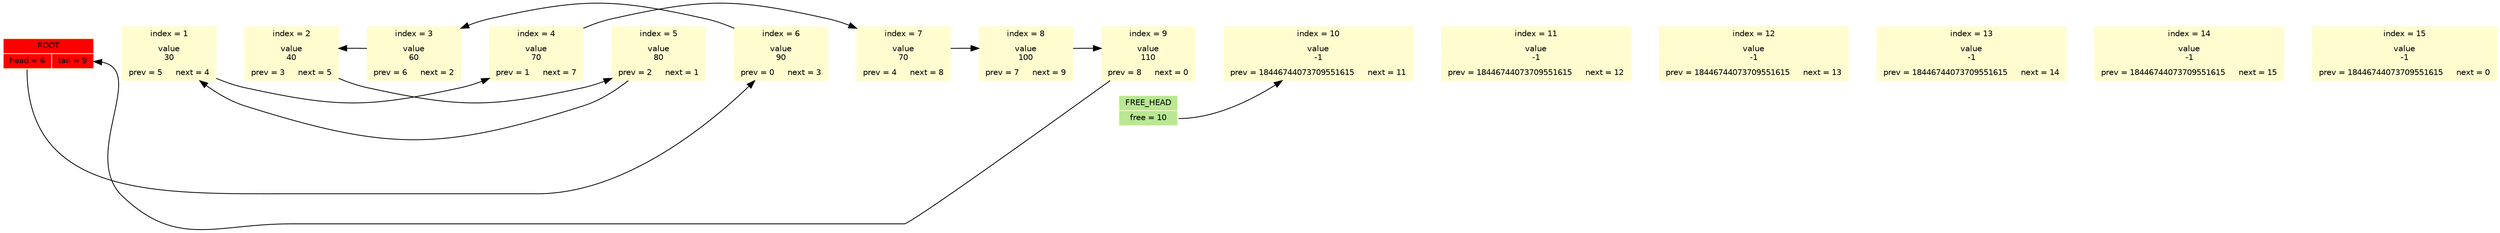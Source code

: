   digraph
  {
  rankdir = LR;
  node [shape = record, color = "#fffdd0", fontname = helvetica, fontsize = 10];
  bgcolor = "#ffffff";
  ROOT[style = "filled", fillcolor = "#ff0000",   label = "ROOT|{<head>head = 6|<tail>tail = 9}"];
  FREE_HEAD[style = "filled", fillcolor = "#b9e793",   label = "FREE_HEAD|<free>free = 10"];
  NODE_1[style = "filled", fillcolor = "#fffdd0",   label = "index = 1|value\n30|{prev = 5|next = 4}"];
  NODE_2[style = "filled", fillcolor = "#fffdd0",   label = "index = 2|value\n40|{prev = 3|next = 5}"];
  NODE_3[style = "filled", fillcolor = "#fffdd0",   label = "index = 3|value\n60|{prev = 6|next = 2}"];
  NODE_4[style = "filled", fillcolor = "#fffdd0",   label = "index = 4|value\n70|{prev = 1|next = 7}"];
  NODE_5[style = "filled", fillcolor = "#fffdd0",   label = "index = 5|value\n80|{prev = 2|next = 1}"];
  NODE_6[style = "filled", fillcolor = "#fffdd0",   label = "index = 6|value\n90|{prev = 0|next = 3}"];
  NODE_7[style = "filled", fillcolor = "#fffdd0",   label = "index = 7|value\n70|{prev = 4|next = 8}"];
  NODE_8[style = "filled", fillcolor = "#fffdd0",   label = "index = 8|value\n100|{prev = 7|next = 9}"];
  NODE_9[style = "filled", fillcolor = "#fffdd0",   label = "index = 9|value\n110|{prev = 8|next = 0}"];
  NODE_10[style = "filled", fillcolor = "#fffdd0",   label = "index = 10|value\n-1|{prev = 18446744073709551615|next = 11}"];
  NODE_11[style = "filled", fillcolor = "#fffdd0",   label = "index = 11|value\n-1|{prev = 18446744073709551615|next = 12}"];
  NODE_12[style = "filled", fillcolor = "#fffdd0",   label = "index = 12|value\n-1|{prev = 18446744073709551615|next = 13}"];
  NODE_13[style = "filled", fillcolor = "#fffdd0",   label = "index = 13|value\n-1|{prev = 18446744073709551615|next = 14}"];
  NODE_14[style = "filled", fillcolor = "#fffdd0",   label = "index = 14|value\n-1|{prev = 18446744073709551615|next = 15}"];
  NODE_15[style = "filled", fillcolor = "#fffdd0",   label = "index = 15|value\n-1|{prev = 18446744073709551615|next = 0}"];
ROOT->NODE_1->NODE_2->NODE_3->NODE_4->NODE_5->NODE_6->NODE_7->NODE_8->NODE_9->NODE_10->NODE_11->NODE_12->NODE_13->NODE_14->NODE_15 [weight = 100000, color = "#ffffff"];
ROOT:head->NODE_6->NODE_3->NODE_2->NODE_5->NODE_1->NODE_4->NODE_7->NODE_8->NODE_9->ROOT:tail;
FREE_HEAD:free->NODE_10;
  }
